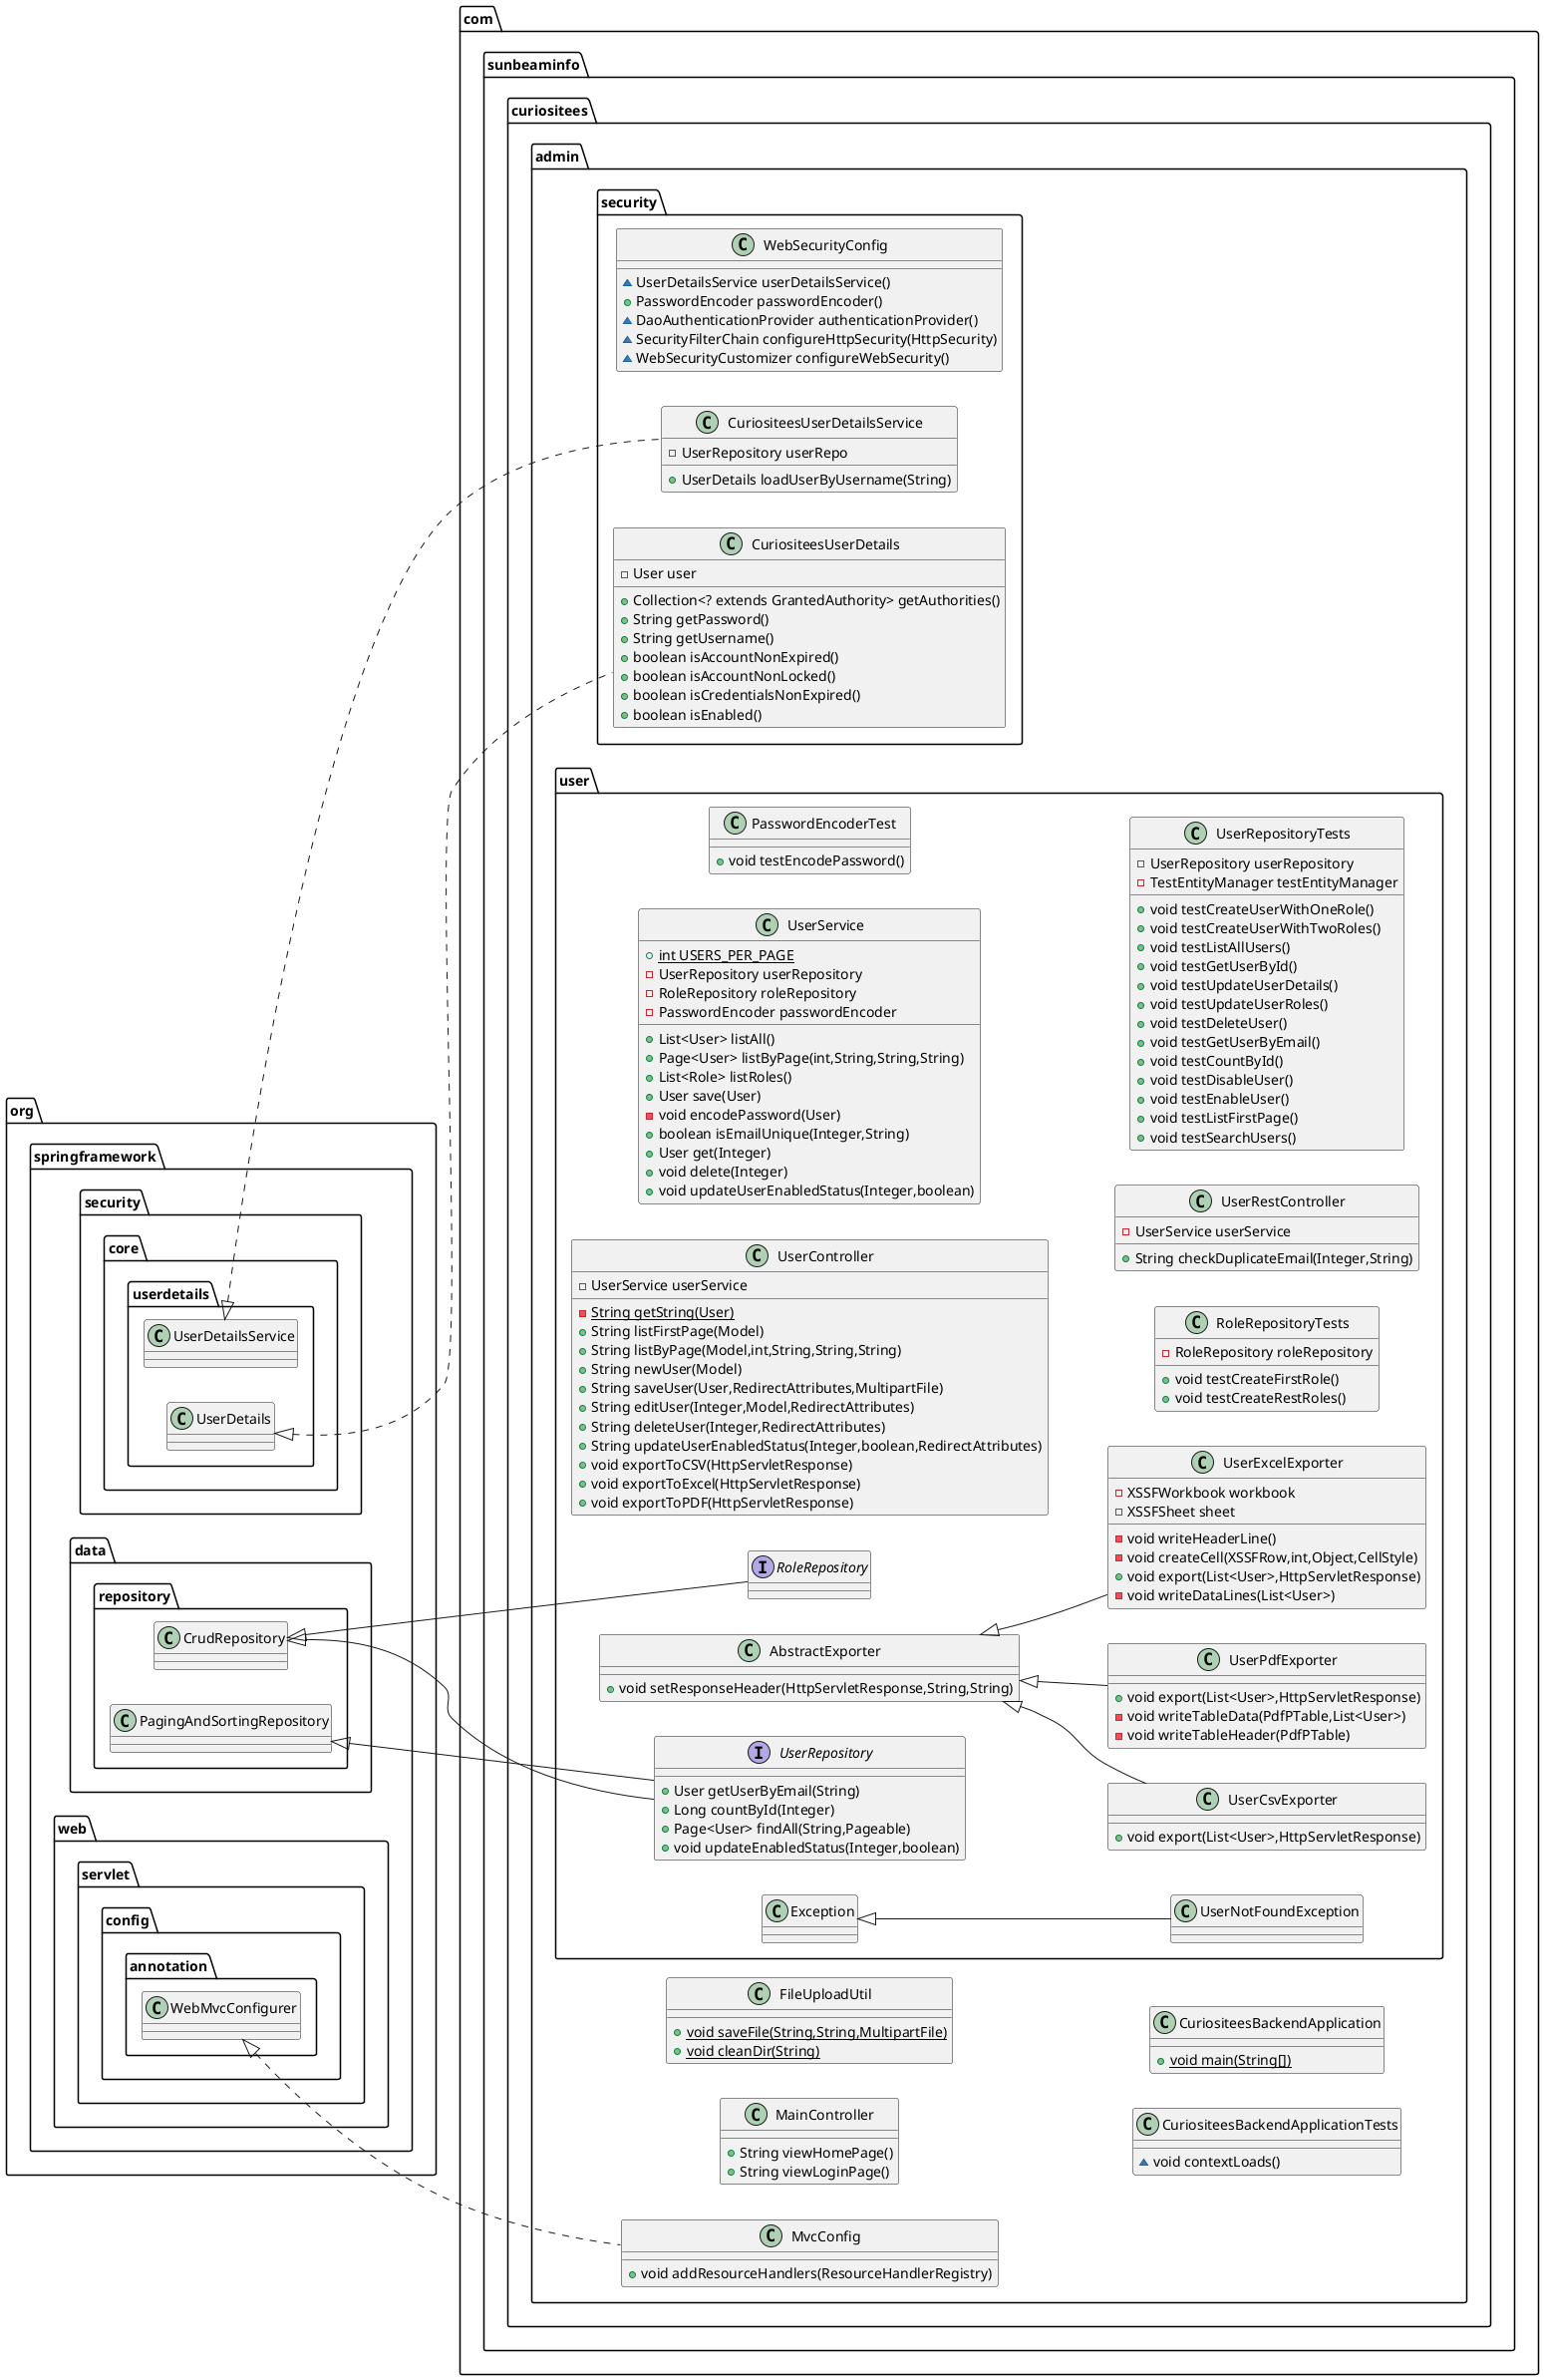 @startuml
left to right direction
class com.sunbeaminfo.curiositees.admin.security.WebSecurityConfig {
~ UserDetailsService userDetailsService()
+ PasswordEncoder passwordEncoder()
~ DaoAuthenticationProvider authenticationProvider()
~ SecurityFilterChain configureHttpSecurity(HttpSecurity)
~ WebSecurityCustomizer configureWebSecurity()
}

class com.sunbeaminfo.curiositees.admin.MainController {
+ String viewHomePage()
+ String viewLoginPage()
}

class com.sunbeaminfo.curiositees.admin.user.UserController {
- UserService userService
- {static} String getString(User)
+ String listFirstPage(Model)
+ String listByPage(Model,int,String,String,String)
+ String newUser(Model)
+ String saveUser(User,RedirectAttributes,MultipartFile)
+ String editUser(Integer,Model,RedirectAttributes)
+ String deleteUser(Integer,RedirectAttributes)
+ String updateUserEnabledStatus(Integer,boolean,RedirectAttributes)
+ void exportToCSV(HttpServletResponse)
+ void exportToExcel(HttpServletResponse)
+ void exportToPDF(HttpServletResponse)
}


interface com.sunbeaminfo.curiositees.admin.user.RoleRepository {
}
class com.sunbeaminfo.curiositees.admin.MvcConfig {
+ void addResourceHandlers(ResourceHandlerRegistry)
}

class com.sunbeaminfo.curiositees.admin.security.CuriositeesUserDetailsService {
- UserRepository userRepo
+ UserDetails loadUserByUsername(String)
}


class com.sunbeaminfo.curiositees.admin.user.UserCsvExporter {
+ void export(List<User>,HttpServletResponse)
}

class com.sunbeaminfo.curiositees.admin.FileUploadUtil {
+ {static} void saveFile(String,String,MultipartFile)
+ {static} void cleanDir(String)
}

class com.sunbeaminfo.curiositees.admin.user.UserService {
+ {static} int USERS_PER_PAGE
- UserRepository userRepository
- RoleRepository roleRepository
- PasswordEncoder passwordEncoder
+ List<User> listAll()
+ Page<User> listByPage(int,String,String,String)
+ List<Role> listRoles()
+ User save(User)
- void encodePassword(User)
+ boolean isEmailUnique(Integer,String)
+ User get(Integer)
+ void delete(Integer)
+ void updateUserEnabledStatus(Integer,boolean)
}


class com.sunbeaminfo.curiositees.admin.user.UserPdfExporter {
+ void export(List<User>,HttpServletResponse)
- void writeTableData(PdfPTable,List<User>)
- void writeTableHeader(PdfPTable)
}

class com.sunbeaminfo.curiositees.admin.user.PasswordEncoderTest {
+ void testEncodePassword()
}

class com.sunbeaminfo.curiositees.admin.user.AbstractExporter {
+ void setResponseHeader(HttpServletResponse,String,String)
}

class com.sunbeaminfo.curiositees.admin.user.UserExcelExporter {
- XSSFWorkbook workbook
- XSSFSheet sheet
- void writeHeaderLine()
- void createCell(XSSFRow,int,Object,CellStyle)
+ void export(List<User>,HttpServletResponse)
- void writeDataLines(List<User>)
}


class com.sunbeaminfo.curiositees.admin.user.RoleRepositoryTests {
- RoleRepository roleRepository
+ void testCreateFirstRole()
+ void testCreateRestRoles()
}


class com.sunbeaminfo.curiositees.admin.security.CuriositeesUserDetails {
- User user
+ Collection<? extends GrantedAuthority> getAuthorities()
+ String getPassword()
+ String getUsername()
+ boolean isAccountNonExpired()
+ boolean isAccountNonLocked()
+ boolean isCredentialsNonExpired()
+ boolean isEnabled()
}


class com.sunbeaminfo.curiositees.admin.CuriositeesBackendApplicationTests {
~ void contextLoads()
}

class com.sunbeaminfo.curiositees.admin.user.UserNotFoundException {
}
class com.sunbeaminfo.curiositees.admin.CuriositeesBackendApplication {
+ {static} void main(String[])
}

class com.sunbeaminfo.curiositees.admin.user.UserRestController {
- UserService userService
+ String checkDuplicateEmail(Integer,String)
}


interface com.sunbeaminfo.curiositees.admin.user.UserRepository {
+ User getUserByEmail(String)
+ Long countById(Integer)
+ Page<User> findAll(String,Pageable)
+ void updateEnabledStatus(Integer,boolean)
}

class com.sunbeaminfo.curiositees.admin.user.UserRepositoryTests {
- UserRepository userRepository
- TestEntityManager testEntityManager
+ void testCreateUserWithOneRole()
+ void testCreateUserWithTwoRoles()
+ void testListAllUsers()
+ void testGetUserById()
+ void testUpdateUserDetails()
+ void testUpdateUserRoles()
+ void testDeleteUser()
+ void testGetUserByEmail()
+ void testCountById()
+ void testDisableUser()
+ void testEnableUser()
+ void testListFirstPage()
+ void testSearchUsers()
}




org.springframework.data.repository.CrudRepository <|-- com.sunbeaminfo.curiositees.admin.user.RoleRepository
org.springframework.web.servlet.config.annotation.WebMvcConfigurer <|.. com.sunbeaminfo.curiositees.admin.MvcConfig
org.springframework.security.core.userdetails.UserDetailsService <|.. com.sunbeaminfo.curiositees.admin.security.CuriositeesUserDetailsService
com.sunbeaminfo.curiositees.admin.user.AbstractExporter <|-- com.sunbeaminfo.curiositees.admin.user.UserCsvExporter
com.sunbeaminfo.curiositees.admin.user.AbstractExporter <|-- com.sunbeaminfo.curiositees.admin.user.UserPdfExporter
com.sunbeaminfo.curiositees.admin.user.AbstractExporter <|-- com.sunbeaminfo.curiositees.admin.user.UserExcelExporter
org.springframework.security.core.userdetails.UserDetails <|.. com.sunbeaminfo.curiositees.admin.security.CuriositeesUserDetails
com.sunbeaminfo.curiositees.admin.user.Exception <|-- com.sunbeaminfo.curiositees.admin.user.UserNotFoundException
org.springframework.data.repository.CrudRepository <|-- com.sunbeaminfo.curiositees.admin.user.UserRepository
org.springframework.data.repository.PagingAndSortingRepository <|-- com.sunbeaminfo.curiositees.admin.user.UserRepository
@enduml
